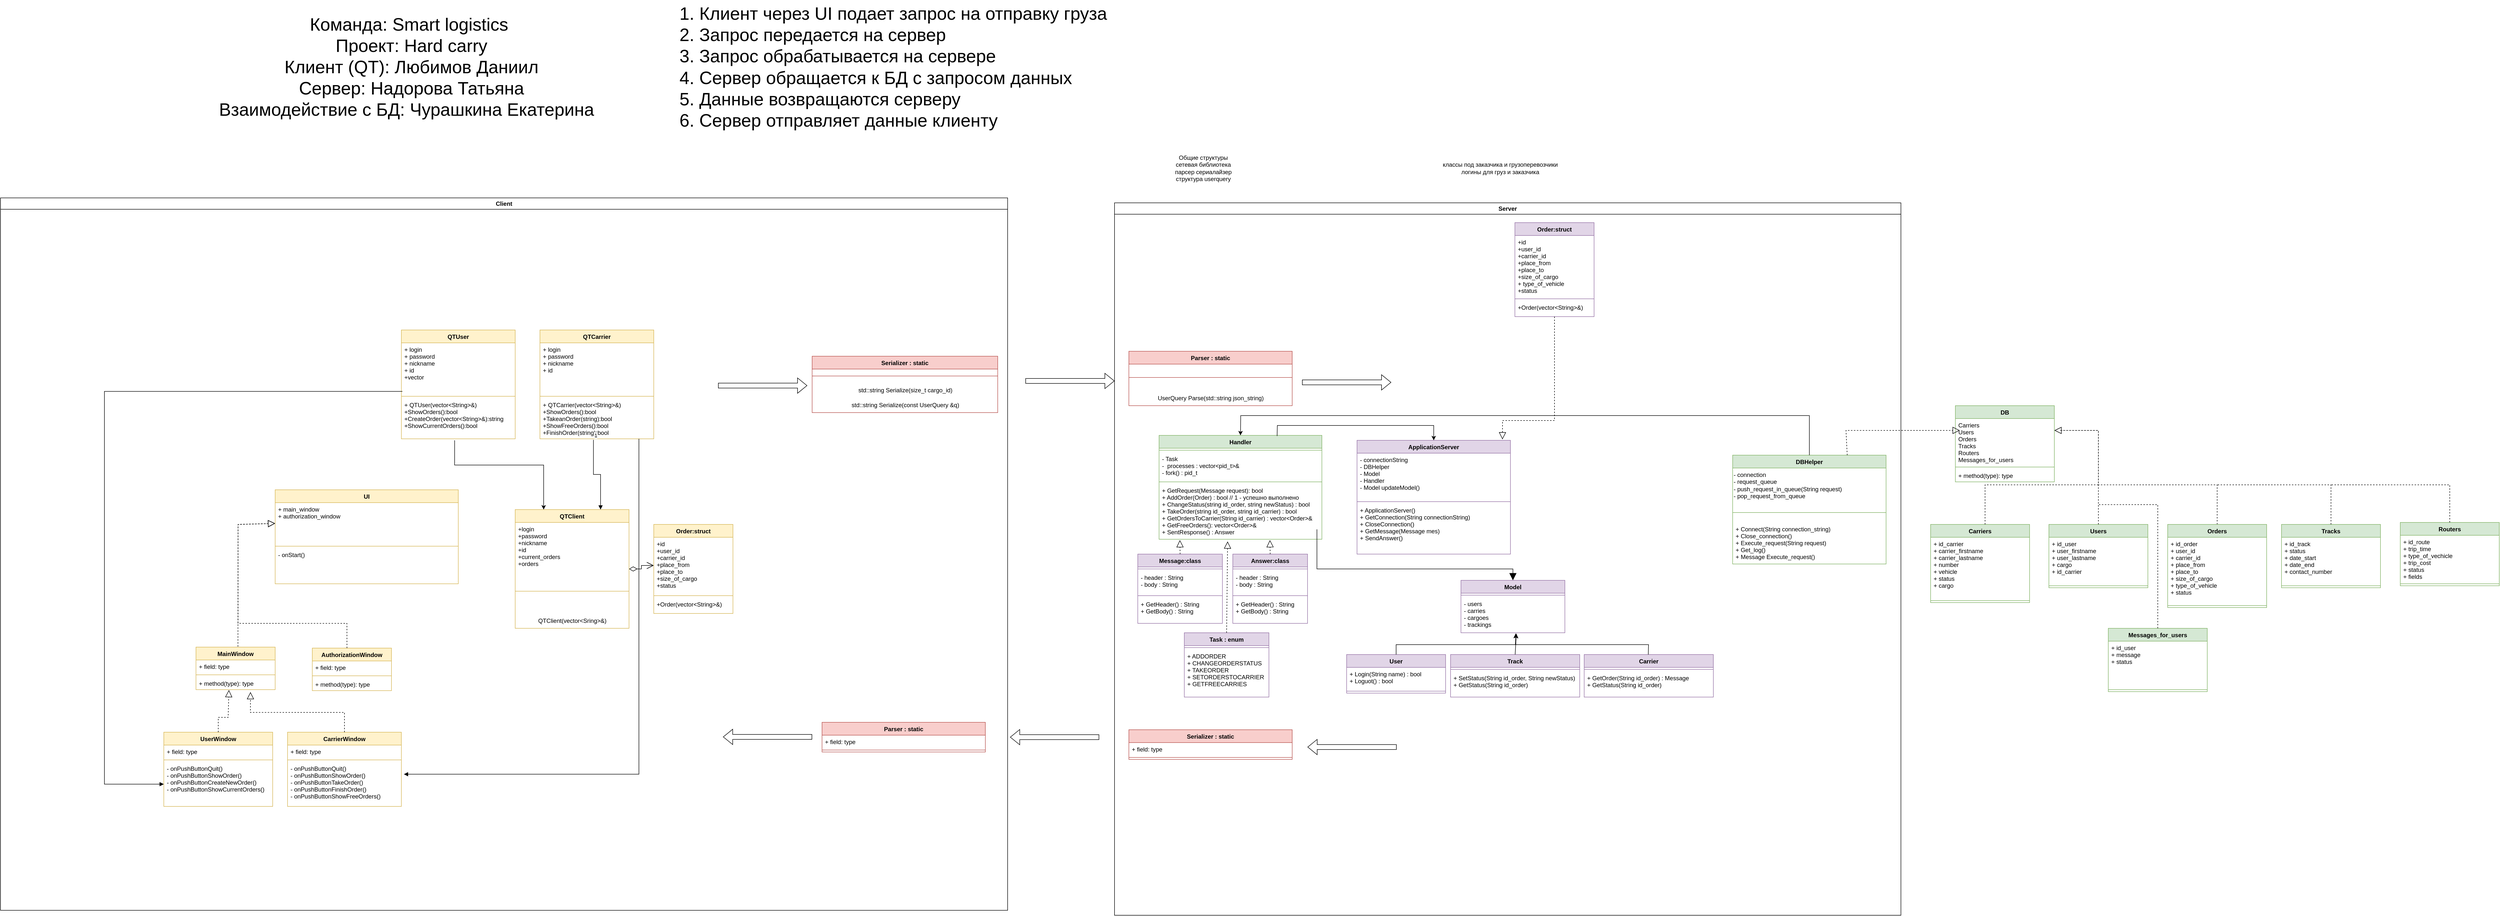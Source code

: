 <mxfile version="20.6.0" type="device"><diagram id="3Em-uCwm1cxGyuUDyQw5" name="Страница 1"><mxGraphModel dx="719" dy="793" grid="1" gridSize="10" guides="1" tooltips="1" connect="1" arrows="1" fold="1" page="1" pageScale="1" pageWidth="4681" pageHeight="3300" math="0" shadow="0"><root><mxCell id="0"/><mxCell id="1" parent="0"/><mxCell id="DDmmLf9TrV-MXdiI_84k-3" value="Client" style="swimlane;whiteSpace=wrap;html=1;" parent="1" vertex="1"><mxGeometry x="90" y="1490" width="2035" height="1440" as="geometry"/></mxCell><mxCell id="DDmmLf9TrV-MXdiI_84k-41" value="Serializer : static" style="swimlane;fontStyle=1;align=center;verticalAlign=top;childLayout=stackLayout;horizontal=1;startSize=26;horizontalStack=0;resizeParent=1;resizeParentMax=0;resizeLast=0;collapsible=1;marginBottom=0;strokeColor=#b85450;fillColor=#f8cecc;" parent="DDmmLf9TrV-MXdiI_84k-3" vertex="1"><mxGeometry x="1640" y="320" width="375" height="114" as="geometry"/></mxCell><mxCell id="DDmmLf9TrV-MXdiI_84k-43" value="" style="line;strokeWidth=1;fillColor=none;align=left;verticalAlign=middle;spacingTop=-1;spacingLeft=3;spacingRight=3;rotatable=0;labelPosition=right;points=[];portConstraint=eastwest;strokeColor=inherit;" parent="DDmmLf9TrV-MXdiI_84k-41" vertex="1"><mxGeometry y="26" width="375" height="28" as="geometry"/></mxCell><mxCell id="B4XzfvshOYBKb18dKEcr-5" value="std::string Serialize(size_t cargo_id)" style="text;html=1;align=center;verticalAlign=middle;resizable=0;points=[];autosize=1;strokeColor=none;fillColor=none;" parent="DDmmLf9TrV-MXdiI_84k-41" vertex="1"><mxGeometry y="54" width="375" height="30" as="geometry"/></mxCell><mxCell id="B4XzfvshOYBKb18dKEcr-2" value="std::string Serialize(const UserQuery &amp;amp;q)" style="text;html=1;align=center;verticalAlign=middle;resizable=0;points=[];autosize=1;strokeColor=none;fillColor=none;" parent="DDmmLf9TrV-MXdiI_84k-41" vertex="1"><mxGeometry y="84" width="375" height="30" as="geometry"/></mxCell><mxCell id="DDmmLf9TrV-MXdiI_84k-45" value="Parser : static" style="swimlane;fontStyle=1;align=center;verticalAlign=top;childLayout=stackLayout;horizontal=1;startSize=26;horizontalStack=0;resizeParent=1;resizeParentMax=0;resizeLast=0;collapsible=1;marginBottom=0;strokeColor=#b85450;fillColor=#f8cecc;" parent="DDmmLf9TrV-MXdiI_84k-3" vertex="1"><mxGeometry x="1660" y="1060" width="330" height="60" as="geometry"/></mxCell><mxCell id="DDmmLf9TrV-MXdiI_84k-46" value="+ field: type" style="text;strokeColor=none;fillColor=none;align=left;verticalAlign=top;spacingLeft=4;spacingRight=4;overflow=hidden;rotatable=0;points=[[0,0.5],[1,0.5]];portConstraint=eastwest;" parent="DDmmLf9TrV-MXdiI_84k-45" vertex="1"><mxGeometry y="26" width="330" height="26" as="geometry"/></mxCell><mxCell id="DDmmLf9TrV-MXdiI_84k-47" value="" style="line;strokeWidth=1;fillColor=none;align=left;verticalAlign=middle;spacingTop=-1;spacingLeft=3;spacingRight=3;rotatable=0;labelPosition=right;points=[];portConstraint=eastwest;strokeColor=inherit;" parent="DDmmLf9TrV-MXdiI_84k-45" vertex="1"><mxGeometry y="52" width="330" height="8" as="geometry"/></mxCell><mxCell id="DDmmLf9TrV-MXdiI_84k-55" value="UI" style="swimlane;fontStyle=1;align=center;verticalAlign=top;childLayout=stackLayout;horizontal=1;startSize=26;horizontalStack=0;resizeParent=1;resizeParentMax=0;resizeLast=0;collapsible=1;marginBottom=0;strokeColor=#d6b656;fillColor=#fff2cc;" parent="DDmmLf9TrV-MXdiI_84k-3" vertex="1"><mxGeometry x="555" y="590" width="370" height="190" as="geometry"/></mxCell><mxCell id="DDmmLf9TrV-MXdiI_84k-56" value="+ main_window&#xA;+ authorization_window" style="text;strokeColor=none;fillColor=none;align=left;verticalAlign=top;spacingLeft=4;spacingRight=4;overflow=hidden;rotatable=0;points=[[0,0.5],[1,0.5]];portConstraint=eastwest;" parent="DDmmLf9TrV-MXdiI_84k-55" vertex="1"><mxGeometry y="26" width="370" height="84" as="geometry"/></mxCell><mxCell id="DDmmLf9TrV-MXdiI_84k-57" value="" style="line;strokeWidth=1;fillColor=none;align=left;verticalAlign=middle;spacingTop=-1;spacingLeft=3;spacingRight=3;rotatable=0;labelPosition=right;points=[];portConstraint=eastwest;strokeColor=inherit;" parent="DDmmLf9TrV-MXdiI_84k-55" vertex="1"><mxGeometry y="110" width="370" height="8" as="geometry"/></mxCell><mxCell id="DDmmLf9TrV-MXdiI_84k-58" value="- onStart()" style="text;strokeColor=none;fillColor=none;align=left;verticalAlign=top;spacingLeft=4;spacingRight=4;overflow=hidden;rotatable=0;points=[[0,0.5],[1,0.5]];portConstraint=eastwest;" parent="DDmmLf9TrV-MXdiI_84k-55" vertex="1"><mxGeometry y="118" width="370" height="72" as="geometry"/></mxCell><mxCell id="DDmmLf9TrV-MXdiI_84k-59" value="MainWindow" style="swimlane;fontStyle=1;align=center;verticalAlign=top;childLayout=stackLayout;horizontal=1;startSize=26;horizontalStack=0;resizeParent=1;resizeParentMax=0;resizeLast=0;collapsible=1;marginBottom=0;strokeColor=#d6b656;fillColor=#fff2cc;" parent="DDmmLf9TrV-MXdiI_84k-3" vertex="1"><mxGeometry x="395" y="908" width="160" height="86" as="geometry"/></mxCell><mxCell id="DDmmLf9TrV-MXdiI_84k-60" value="+ field: type" style="text;strokeColor=none;fillColor=none;align=left;verticalAlign=top;spacingLeft=4;spacingRight=4;overflow=hidden;rotatable=0;points=[[0,0.5],[1,0.5]];portConstraint=eastwest;" parent="DDmmLf9TrV-MXdiI_84k-59" vertex="1"><mxGeometry y="26" width="160" height="26" as="geometry"/></mxCell><mxCell id="DDmmLf9TrV-MXdiI_84k-61" value="" style="line;strokeWidth=1;fillColor=none;align=left;verticalAlign=middle;spacingTop=-1;spacingLeft=3;spacingRight=3;rotatable=0;labelPosition=right;points=[];portConstraint=eastwest;strokeColor=inherit;" parent="DDmmLf9TrV-MXdiI_84k-59" vertex="1"><mxGeometry y="52" width="160" height="8" as="geometry"/></mxCell><mxCell id="DDmmLf9TrV-MXdiI_84k-62" value="+ method(type): type" style="text;strokeColor=none;fillColor=none;align=left;verticalAlign=top;spacingLeft=4;spacingRight=4;overflow=hidden;rotatable=0;points=[[0,0.5],[1,0.5]];portConstraint=eastwest;" parent="DDmmLf9TrV-MXdiI_84k-59" vertex="1"><mxGeometry y="60" width="160" height="26" as="geometry"/></mxCell><mxCell id="DDmmLf9TrV-MXdiI_84k-70" value="AuthorizationWindow" style="swimlane;fontStyle=1;align=center;verticalAlign=top;childLayout=stackLayout;horizontal=1;startSize=26;horizontalStack=0;resizeParent=1;resizeParentMax=0;resizeLast=0;collapsible=1;marginBottom=0;strokeColor=#d6b656;fillColor=#fff2cc;" parent="DDmmLf9TrV-MXdiI_84k-3" vertex="1"><mxGeometry x="630" y="910" width="160" height="86" as="geometry"/></mxCell><mxCell id="DDmmLf9TrV-MXdiI_84k-71" value="+ field: type" style="text;strokeColor=none;fillColor=none;align=left;verticalAlign=top;spacingLeft=4;spacingRight=4;overflow=hidden;rotatable=0;points=[[0,0.5],[1,0.5]];portConstraint=eastwest;" parent="DDmmLf9TrV-MXdiI_84k-70" vertex="1"><mxGeometry y="26" width="160" height="26" as="geometry"/></mxCell><mxCell id="DDmmLf9TrV-MXdiI_84k-72" value="" style="line;strokeWidth=1;fillColor=none;align=left;verticalAlign=middle;spacingTop=-1;spacingLeft=3;spacingRight=3;rotatable=0;labelPosition=right;points=[];portConstraint=eastwest;strokeColor=inherit;" parent="DDmmLf9TrV-MXdiI_84k-70" vertex="1"><mxGeometry y="52" width="160" height="8" as="geometry"/></mxCell><mxCell id="DDmmLf9TrV-MXdiI_84k-73" value="+ method(type): type" style="text;strokeColor=none;fillColor=none;align=left;verticalAlign=top;spacingLeft=4;spacingRight=4;overflow=hidden;rotatable=0;points=[[0,0.5],[1,0.5]];portConstraint=eastwest;" parent="DDmmLf9TrV-MXdiI_84k-70" vertex="1"><mxGeometry y="60" width="160" height="26" as="geometry"/></mxCell><mxCell id="DDmmLf9TrV-MXdiI_84k-75" value="" style="shape=flexArrow;endArrow=classic;html=1;rounded=0;" parent="DDmmLf9TrV-MXdiI_84k-3" edge="1"><mxGeometry width="50" height="50" relative="1" as="geometry"><mxPoint x="1450" y="379.41" as="sourcePoint"/><mxPoint x="1630" y="379.41" as="targetPoint"/></mxGeometry></mxCell><mxCell id="DDmmLf9TrV-MXdiI_84k-77" value="" style="shape=flexArrow;endArrow=classic;html=1;rounded=0;" parent="DDmmLf9TrV-MXdiI_84k-3" edge="1"><mxGeometry width="50" height="50" relative="1" as="geometry"><mxPoint x="1640" y="1089.47" as="sourcePoint"/><mxPoint x="1460.0" y="1089.47" as="targetPoint"/></mxGeometry></mxCell><mxCell id="DDmmLf9TrV-MXdiI_84k-124" value="" style="endArrow=block;dashed=1;endFill=0;endSize=12;html=1;rounded=0;fontSize=37;exitX=0.53;exitY=-0.011;exitDx=0;exitDy=0;entryX=0;entryY=0.5;entryDx=0;entryDy=0;exitPerimeter=0;" parent="DDmmLf9TrV-MXdiI_84k-3" source="DDmmLf9TrV-MXdiI_84k-59" target="DDmmLf9TrV-MXdiI_84k-56" edge="1"><mxGeometry width="160" relative="1" as="geometry"><mxPoint x="450" y="850" as="sourcePoint"/><mxPoint x="610" y="850" as="targetPoint"/><Array as="points"><mxPoint x="480" y="660"/></Array></mxGeometry></mxCell><mxCell id="DDmmLf9TrV-MXdiI_84k-125" value="" style="endArrow=block;dashed=1;endFill=0;endSize=12;html=1;rounded=0;fontSize=37;exitX=0.438;exitY=0;exitDx=0;exitDy=0;entryX=0;entryY=0.5;entryDx=0;entryDy=0;exitPerimeter=0;" parent="DDmmLf9TrV-MXdiI_84k-3" source="DDmmLf9TrV-MXdiI_84k-70" target="DDmmLf9TrV-MXdiI_84k-56" edge="1"><mxGeometry width="160" relative="1" as="geometry"><mxPoint x="690" y="890" as="sourcePoint"/><mxPoint x="550" y="640" as="targetPoint"/><Array as="points"><mxPoint x="700" y="860"/><mxPoint x="480" y="860"/><mxPoint x="480" y="660"/></Array></mxGeometry></mxCell><mxCell id="Ba4Oi_k4B0D8KIoH9NML-5" value="Order:struct" style="swimlane;fontStyle=1;align=center;verticalAlign=top;childLayout=stackLayout;horizontal=1;startSize=26;horizontalStack=0;resizeParent=1;resizeParentMax=0;resizeLast=0;collapsible=1;marginBottom=0;fillColor=#fff2cc;strokeColor=#d6b656;" parent="DDmmLf9TrV-MXdiI_84k-3" vertex="1"><mxGeometry x="1320" y="660" width="160" height="180" as="geometry"/></mxCell><mxCell id="Ba4Oi_k4B0D8KIoH9NML-6" value="+id&#xA;+user_id&#xA;+carrier_id&#xA;+place_from&#xA;+place_to&#xA;+size_of_cargo&#xA;+status" style="text;strokeColor=none;fillColor=none;align=left;verticalAlign=top;spacingLeft=4;spacingRight=4;overflow=hidden;rotatable=0;points=[[0,0.5],[1,0.5]];portConstraint=eastwest;" parent="Ba4Oi_k4B0D8KIoH9NML-5" vertex="1"><mxGeometry y="26" width="160" height="114" as="geometry"/></mxCell><mxCell id="Ba4Oi_k4B0D8KIoH9NML-7" value="" style="line;strokeWidth=1;fillColor=none;align=left;verticalAlign=middle;spacingTop=-1;spacingLeft=3;spacingRight=3;rotatable=0;labelPosition=right;points=[];portConstraint=eastwest;strokeColor=inherit;" parent="Ba4Oi_k4B0D8KIoH9NML-5" vertex="1"><mxGeometry y="140" width="160" height="8" as="geometry"/></mxCell><mxCell id="Ba4Oi_k4B0D8KIoH9NML-8" value="+Order(vector&lt;String&gt;&amp;)" style="text;strokeColor=none;fillColor=none;align=left;verticalAlign=top;spacingLeft=4;spacingRight=4;overflow=hidden;rotatable=0;points=[[0,0.5],[1,0.5]];portConstraint=eastwest;" parent="Ba4Oi_k4B0D8KIoH9NML-5" vertex="1"><mxGeometry y="148" width="160" height="32" as="geometry"/></mxCell><mxCell id="Ba4Oi_k4B0D8KIoH9NML-39" value="QTUser" style="swimlane;fontStyle=1;align=center;verticalAlign=top;childLayout=stackLayout;horizontal=1;startSize=26;horizontalStack=0;resizeParent=1;resizeParentMax=0;resizeLast=0;collapsible=1;marginBottom=0;fillColor=#fff2cc;strokeColor=#d6b656;" parent="DDmmLf9TrV-MXdiI_84k-3" vertex="1"><mxGeometry x="810" y="267" width="230" height="220" as="geometry"/></mxCell><mxCell id="Ba4Oi_k4B0D8KIoH9NML-40" value="+ login&#xA;+ password&#xA;+ nickname&#xA;+ id&#xA;+vector" style="text;strokeColor=none;fillColor=none;align=left;verticalAlign=top;spacingLeft=4;spacingRight=4;overflow=hidden;rotatable=0;points=[[0,0.5],[1,0.5]];portConstraint=eastwest;" parent="Ba4Oi_k4B0D8KIoH9NML-39" vertex="1"><mxGeometry y="26" width="230" height="104" as="geometry"/></mxCell><mxCell id="Ba4Oi_k4B0D8KIoH9NML-41" value="" style="line;strokeWidth=1;fillColor=none;align=left;verticalAlign=middle;spacingTop=-1;spacingLeft=3;spacingRight=3;rotatable=0;labelPosition=right;points=[];portConstraint=eastwest;strokeColor=inherit;" parent="Ba4Oi_k4B0D8KIoH9NML-39" vertex="1"><mxGeometry y="130" width="230" height="8" as="geometry"/></mxCell><mxCell id="Ba4Oi_k4B0D8KIoH9NML-42" value="+ QTUser(vector&lt;String&gt;&amp;)&#xA;+ShowOrders():bool&#xA;+CreateOrder(vector&lt;String&gt;&amp;):string&#xA;+ShowCurrentOrders():bool" style="text;strokeColor=none;fillColor=none;align=left;verticalAlign=top;spacingLeft=4;spacingRight=4;overflow=hidden;rotatable=0;points=[[0,0.5],[1,0.5]];portConstraint=eastwest;" parent="Ba4Oi_k4B0D8KIoH9NML-39" vertex="1"><mxGeometry y="138" width="230" height="82" as="geometry"/></mxCell><mxCell id="Ba4Oi_k4B0D8KIoH9NML-43" value="QTCarrier" style="swimlane;fontStyle=1;align=center;verticalAlign=top;childLayout=stackLayout;horizontal=1;startSize=26;horizontalStack=0;resizeParent=1;resizeParentMax=0;resizeLast=0;collapsible=1;marginBottom=0;fillColor=#fff2cc;strokeColor=#d6b656;" parent="DDmmLf9TrV-MXdiI_84k-3" vertex="1"><mxGeometry x="1090" y="267" width="230" height="220" as="geometry"/></mxCell><mxCell id="Ba4Oi_k4B0D8KIoH9NML-44" value="+ login&#xA;+ password&#xA;+ nickname&#xA;+ id" style="text;strokeColor=none;fillColor=none;align=left;verticalAlign=top;spacingLeft=4;spacingRight=4;overflow=hidden;rotatable=0;points=[[0,0.5],[1,0.5]];portConstraint=eastwest;" parent="Ba4Oi_k4B0D8KIoH9NML-43" vertex="1"><mxGeometry y="26" width="230" height="104" as="geometry"/></mxCell><mxCell id="Ba4Oi_k4B0D8KIoH9NML-45" value="" style="line;strokeWidth=1;fillColor=none;align=left;verticalAlign=middle;spacingTop=-1;spacingLeft=3;spacingRight=3;rotatable=0;labelPosition=right;points=[];portConstraint=eastwest;strokeColor=inherit;" parent="Ba4Oi_k4B0D8KIoH9NML-43" vertex="1"><mxGeometry y="130" width="230" height="8" as="geometry"/></mxCell><mxCell id="Ba4Oi_k4B0D8KIoH9NML-46" value="+ QTCarrier(vector&lt;String&gt;&amp;)&#xA;+ShowOrders():bool&#xA;+TakeanOrder(string):bool&#xA;+ShowFreeOrders():bool&#xA;+FinishOrder(string):bool" style="text;strokeColor=none;fillColor=none;align=left;verticalAlign=top;spacingLeft=4;spacingRight=4;overflow=hidden;rotatable=0;points=[[0,0.5],[1,0.5]];portConstraint=eastwest;" parent="Ba4Oi_k4B0D8KIoH9NML-43" vertex="1"><mxGeometry y="138" width="230" height="82" as="geometry"/></mxCell><mxCell id="DDmmLf9TrV-MXdiI_84k-66" value="UserWindow" style="swimlane;fontStyle=1;align=center;verticalAlign=top;childLayout=stackLayout;horizontal=1;startSize=26;horizontalStack=0;resizeParent=1;resizeParentMax=0;resizeLast=0;collapsible=1;marginBottom=0;strokeColor=#d6b656;fillColor=#fff2cc;" parent="DDmmLf9TrV-MXdiI_84k-3" vertex="1"><mxGeometry x="330" y="1080" width="220" height="150" as="geometry"/></mxCell><mxCell id="DDmmLf9TrV-MXdiI_84k-67" value="+ field: type" style="text;strokeColor=none;fillColor=none;align=left;verticalAlign=top;spacingLeft=4;spacingRight=4;overflow=hidden;rotatable=0;points=[[0,0.5],[1,0.5]];portConstraint=eastwest;" parent="DDmmLf9TrV-MXdiI_84k-66" vertex="1"><mxGeometry y="26" width="220" height="26" as="geometry"/></mxCell><mxCell id="DDmmLf9TrV-MXdiI_84k-68" value="" style="line;strokeWidth=1;fillColor=none;align=left;verticalAlign=middle;spacingTop=-1;spacingLeft=3;spacingRight=3;rotatable=0;labelPosition=right;points=[];portConstraint=eastwest;strokeColor=inherit;" parent="DDmmLf9TrV-MXdiI_84k-66" vertex="1"><mxGeometry y="52" width="220" height="8" as="geometry"/></mxCell><mxCell id="DDmmLf9TrV-MXdiI_84k-69" value="- onPushButtonQuit()&#xA;- onPushButtonShowOrder()&#xA;- onPushButtonCreateNewOrder()&#xA;- onPushButtonShowCurrentOrders()" style="text;strokeColor=none;fillColor=none;align=left;verticalAlign=top;spacingLeft=4;spacingRight=4;overflow=hidden;rotatable=0;points=[[0,0.5],[1,0.5]];portConstraint=eastwest;" parent="DDmmLf9TrV-MXdiI_84k-66" vertex="1"><mxGeometry y="60" width="220" height="90" as="geometry"/></mxCell><mxCell id="Ba4Oi_k4B0D8KIoH9NML-48" value="CarrierWindow" style="swimlane;fontStyle=1;align=center;verticalAlign=top;childLayout=stackLayout;horizontal=1;startSize=26;horizontalStack=0;resizeParent=1;resizeParentMax=0;resizeLast=0;collapsible=1;marginBottom=0;strokeColor=#d6b656;fillColor=#fff2cc;" parent="DDmmLf9TrV-MXdiI_84k-3" vertex="1"><mxGeometry x="580" y="1080" width="230" height="150" as="geometry"/></mxCell><mxCell id="Ba4Oi_k4B0D8KIoH9NML-49" value="+ field: type" style="text;strokeColor=none;fillColor=none;align=left;verticalAlign=top;spacingLeft=4;spacingRight=4;overflow=hidden;rotatable=0;points=[[0,0.5],[1,0.5]];portConstraint=eastwest;" parent="Ba4Oi_k4B0D8KIoH9NML-48" vertex="1"><mxGeometry y="26" width="230" height="26" as="geometry"/></mxCell><mxCell id="Ba4Oi_k4B0D8KIoH9NML-50" value="" style="line;strokeWidth=1;fillColor=none;align=left;verticalAlign=middle;spacingTop=-1;spacingLeft=3;spacingRight=3;rotatable=0;labelPosition=right;points=[];portConstraint=eastwest;strokeColor=inherit;" parent="Ba4Oi_k4B0D8KIoH9NML-48" vertex="1"><mxGeometry y="52" width="230" height="8" as="geometry"/></mxCell><mxCell id="Ba4Oi_k4B0D8KIoH9NML-51" value="- onPushButtonQuit()&#xA;- onPushButtonShowOrder()&#xA;- onPushButtonTakeOrder()&#xA;- onPushButtonFinishOrder()&#xA;- onPushButtonShowFreeOrders()" style="text;strokeColor=none;fillColor=none;align=left;verticalAlign=top;spacingLeft=4;spacingRight=4;overflow=hidden;rotatable=0;points=[[0,0.5],[1,0.5]];portConstraint=eastwest;" parent="Ba4Oi_k4B0D8KIoH9NML-48" vertex="1"><mxGeometry y="60" width="230" height="90" as="geometry"/></mxCell><mxCell id="Ba4Oi_k4B0D8KIoH9NML-1" value="QTClient" style="swimlane;fontStyle=1;align=center;verticalAlign=top;childLayout=stackLayout;horizontal=1;startSize=26;horizontalStack=0;resizeParent=1;resizeParentMax=0;resizeLast=0;collapsible=1;marginBottom=0;fillColor=#fff2cc;strokeColor=#d6b656;" parent="DDmmLf9TrV-MXdiI_84k-3" vertex="1"><mxGeometry x="1040" y="630" width="230" height="240" as="geometry"/></mxCell><mxCell id="Ba4Oi_k4B0D8KIoH9NML-2" value="+login&#xA;+password&#xA;+nickname&#xA;+id&#xA;+current_orders&#xA;+orders" style="text;strokeColor=none;fillColor=none;align=left;verticalAlign=top;spacingLeft=4;spacingRight=4;overflow=hidden;rotatable=0;points=[[0,0.5],[1,0.5]];portConstraint=eastwest;" parent="Ba4Oi_k4B0D8KIoH9NML-1" vertex="1"><mxGeometry y="26" width="230" height="94" as="geometry"/></mxCell><mxCell id="Ba4Oi_k4B0D8KIoH9NML-3" value="" style="line;strokeWidth=1;fillColor=none;align=left;verticalAlign=middle;spacingTop=-1;spacingLeft=3;spacingRight=3;rotatable=0;labelPosition=right;points=[];portConstraint=eastwest;strokeColor=inherit;" parent="Ba4Oi_k4B0D8KIoH9NML-1" vertex="1"><mxGeometry y="120" width="230" height="90" as="geometry"/></mxCell><mxCell id="Ba4Oi_k4B0D8KIoH9NML-10" value="QTClient(vector&amp;lt;Sring&amp;gt;&amp;amp;)" style="text;html=1;align=center;verticalAlign=middle;resizable=0;points=[];autosize=1;strokeColor=none;fillColor=none;" parent="Ba4Oi_k4B0D8KIoH9NML-1" vertex="1"><mxGeometry y="210" width="230" height="30" as="geometry"/></mxCell><mxCell id="Ba4Oi_k4B0D8KIoH9NML-53" value="" style="endArrow=block;dashed=1;endFill=0;endSize=12;html=1;rounded=0;exitX=0.5;exitY=0;exitDx=0;exitDy=0;entryX=0.688;entryY=1.183;entryDx=0;entryDy=0;entryPerimeter=0;" parent="DDmmLf9TrV-MXdiI_84k-3" source="Ba4Oi_k4B0D8KIoH9NML-48" target="DDmmLf9TrV-MXdiI_84k-62" edge="1"><mxGeometry width="160" relative="1" as="geometry"><mxPoint x="790" y="940" as="sourcePoint"/><mxPoint x="440" y="1040" as="targetPoint"/><Array as="points"><mxPoint x="695" y="1040"/><mxPoint x="505" y="1040"/></Array></mxGeometry></mxCell><mxCell id="Ba4Oi_k4B0D8KIoH9NML-58" style="edgeStyle=orthogonalEdgeStyle;rounded=0;orthogonalLoop=1;jettySize=auto;html=1;entryX=0.25;entryY=0;entryDx=0;entryDy=0;exitX=0.468;exitY=1.036;exitDx=0;exitDy=0;exitPerimeter=0;" parent="DDmmLf9TrV-MXdiI_84k-3" source="Ba4Oi_k4B0D8KIoH9NML-42" target="Ba4Oi_k4B0D8KIoH9NML-1" edge="1"><mxGeometry relative="1" as="geometry"><Array as="points"><mxPoint x="918" y="540"/><mxPoint x="1098" y="540"/></Array></mxGeometry></mxCell><mxCell id="Ba4Oi_k4B0D8KIoH9NML-56" value="" style="endArrow=block;endFill=1;html=1;edgeStyle=orthogonalEdgeStyle;align=left;verticalAlign=top;rounded=0;exitX=0.47;exitY=1.024;exitDx=0;exitDy=0;exitPerimeter=0;entryX=0.75;entryY=0;entryDx=0;entryDy=0;" parent="DDmmLf9TrV-MXdiI_84k-3" source="Ba4Oi_k4B0D8KIoH9NML-46" target="Ba4Oi_k4B0D8KIoH9NML-1" edge="1"><mxGeometry x="-1" relative="1" as="geometry"><mxPoint x="1210" y="550" as="sourcePoint"/><mxPoint x="1370" y="550" as="targetPoint"/><Array as="points"><mxPoint x="1198" y="559"/><mxPoint x="1212" y="559"/></Array></mxGeometry></mxCell><mxCell id="Ba4Oi_k4B0D8KIoH9NML-57" value="1" style="edgeLabel;resizable=0;html=1;align=left;verticalAlign=bottom;" parent="Ba4Oi_k4B0D8KIoH9NML-56" connectable="0" vertex="1"><mxGeometry x="-1" relative="1" as="geometry"/></mxCell><mxCell id="Ba4Oi_k4B0D8KIoH9NML-59" value="" style="endArrow=open;html=1;endSize=12;startArrow=diamondThin;startSize=14;startFill=0;edgeStyle=orthogonalEdgeStyle;align=left;verticalAlign=bottom;rounded=0;exitX=1;exitY=0.5;exitDx=0;exitDy=0;entryX=0;entryY=0.5;entryDx=0;entryDy=0;" parent="DDmmLf9TrV-MXdiI_84k-3" source="Ba4Oi_k4B0D8KIoH9NML-1" target="Ba4Oi_k4B0D8KIoH9NML-6" edge="1"><mxGeometry x="-1" y="3" relative="1" as="geometry"><mxPoint x="870" y="870" as="sourcePoint"/><mxPoint x="1030" y="870" as="targetPoint"/></mxGeometry></mxCell><mxCell id="Ba4Oi_k4B0D8KIoH9NML-52" value="" style="endArrow=block;dashed=1;endFill=0;endSize=12;html=1;rounded=0;exitX=0.5;exitY=0;exitDx=0;exitDy=0;entryX=0.416;entryY=1.028;entryDx=0;entryDy=0;entryPerimeter=0;" parent="DDmmLf9TrV-MXdiI_84k-3" source="DDmmLf9TrV-MXdiI_84k-66" target="DDmmLf9TrV-MXdiI_84k-62" edge="1"><mxGeometry width="160" relative="1" as="geometry"><mxPoint x="780" y="1010" as="sourcePoint"/><mxPoint x="430" y="1070" as="targetPoint"/><Array as="points"><mxPoint x="440" y="1050"/><mxPoint x="460" y="1050"/></Array></mxGeometry></mxCell><mxCell id="Ba4Oi_k4B0D8KIoH9NML-64" value="" style="endArrow=block;endFill=1;html=1;edgeStyle=orthogonalEdgeStyle;align=left;verticalAlign=top;rounded=0;exitX=0.009;exitY=0.943;exitDx=0;exitDy=0;exitPerimeter=0;entryX=0;entryY=0.5;entryDx=0;entryDy=0;" parent="DDmmLf9TrV-MXdiI_84k-3" source="Ba4Oi_k4B0D8KIoH9NML-40" target="DDmmLf9TrV-MXdiI_84k-69" edge="1"><mxGeometry x="-1" relative="1" as="geometry"><mxPoint x="800" y="780" as="sourcePoint"/><mxPoint x="960" y="780" as="targetPoint"/><Array as="points"><mxPoint x="210" y="391"/><mxPoint x="210" y="1185"/></Array></mxGeometry></mxCell><mxCell id="Ba4Oi_k4B0D8KIoH9NML-68" value="" style="endArrow=block;endFill=1;html=1;edgeStyle=orthogonalEdgeStyle;align=left;verticalAlign=top;rounded=0;entryX=1.022;entryY=0.277;entryDx=0;entryDy=0;entryPerimeter=0;" parent="DDmmLf9TrV-MXdiI_84k-3" source="Ba4Oi_k4B0D8KIoH9NML-46" target="Ba4Oi_k4B0D8KIoH9NML-51" edge="1"><mxGeometry x="-1" relative="1" as="geometry"><mxPoint x="800" y="780" as="sourcePoint"/><mxPoint x="960" y="780" as="targetPoint"/><Array as="points"><mxPoint x="1290" y="1165"/></Array></mxGeometry></mxCell><mxCell id="DDmmLf9TrV-MXdiI_84k-4" value="Server" style="swimlane;whiteSpace=wrap;html=1;" parent="1" vertex="1"><mxGeometry x="2341" y="1500" width="1589" height="1440" as="geometry"/></mxCell><mxCell id="DDmmLf9TrV-MXdiI_84k-33" value="DBHelper" style="swimlane;fontStyle=1;align=center;verticalAlign=top;childLayout=stackLayout;horizontal=1;startSize=26;horizontalStack=0;resizeParent=1;resizeParentMax=0;resizeLast=0;collapsible=1;marginBottom=0;strokeColor=#82b366;fillColor=#d5e8d4;" parent="DDmmLf9TrV-MXdiI_84k-4" vertex="1"><mxGeometry x="1249" y="510" width="310" height="220" as="geometry"/></mxCell><mxCell id="PFF7TWSAXomkvGhouB5G-1" value="&lt;div align=&quot;left&quot;&gt;- connection&lt;/div&gt;&lt;div align=&quot;left&quot;&gt;- request_queue&lt;br&gt;- push_request_in_queue(String request)&lt;br&gt;- pop_request_from_queue&lt;br&gt;&lt;/div&gt;" style="text;html=1;align=left;verticalAlign=middle;resizable=0;points=[];autosize=1;strokeColor=none;fillColor=none;" parent="DDmmLf9TrV-MXdiI_84k-33" vertex="1"><mxGeometry y="26" width="310" height="70" as="geometry"/></mxCell><mxCell id="DDmmLf9TrV-MXdiI_84k-35" value="" style="line;strokeWidth=1;fillColor=none;align=left;verticalAlign=middle;spacingTop=-1;spacingLeft=3;spacingRight=3;rotatable=0;labelPosition=right;points=[];portConstraint=eastwest;strokeColor=inherit;" parent="DDmmLf9TrV-MXdiI_84k-33" vertex="1"><mxGeometry y="96" width="310" height="40" as="geometry"/></mxCell><mxCell id="DDmmLf9TrV-MXdiI_84k-34" value="+ Connect(String connection_string)&#xA;+ Close_connection()&#xA;+ Execute_request(String request)&#xA;+ Get_log()&#xA;+ Message Execute_request()&#xA;&#xA;" style="text;strokeColor=none;fillColor=none;align=left;verticalAlign=top;spacingLeft=4;spacingRight=4;overflow=hidden;rotatable=0;points=[[0,0.5],[1,0.5]];portConstraint=eastwest;" parent="DDmmLf9TrV-MXdiI_84k-33" vertex="1"><mxGeometry y="136" width="310" height="84" as="geometry"/></mxCell><mxCell id="DDmmLf9TrV-MXdiI_84k-48" value="Parser : static" style="swimlane;fontStyle=1;align=center;verticalAlign=top;childLayout=stackLayout;horizontal=1;startSize=26;horizontalStack=0;resizeParent=1;resizeParentMax=0;resizeLast=0;collapsible=1;marginBottom=0;strokeColor=#b85450;fillColor=#f8cecc;" parent="DDmmLf9TrV-MXdiI_84k-4" vertex="1"><mxGeometry x="29" y="300" width="330" height="110" as="geometry"/></mxCell><mxCell id="DDmmLf9TrV-MXdiI_84k-50" value="" style="line;strokeWidth=1;fillColor=none;align=left;verticalAlign=middle;spacingTop=-1;spacingLeft=3;spacingRight=3;rotatable=0;labelPosition=right;points=[];portConstraint=eastwest;strokeColor=inherit;" parent="DDmmLf9TrV-MXdiI_84k-48" vertex="1"><mxGeometry y="26" width="330" height="54" as="geometry"/></mxCell><mxCell id="B4XzfvshOYBKb18dKEcr-4" value="UserQuery Parse(std::string json_string)" style="text;html=1;align=center;verticalAlign=middle;resizable=0;points=[];autosize=1;strokeColor=none;fillColor=none;" parent="DDmmLf9TrV-MXdiI_84k-48" vertex="1"><mxGeometry y="80" width="330" height="30" as="geometry"/></mxCell><mxCell id="DDmmLf9TrV-MXdiI_84k-51" value="Serializer : static" style="swimlane;fontStyle=1;align=center;verticalAlign=top;childLayout=stackLayout;horizontal=1;startSize=26;horizontalStack=0;resizeParent=1;resizeParentMax=0;resizeLast=0;collapsible=1;marginBottom=0;strokeColor=#b85450;fillColor=#f8cecc;" parent="DDmmLf9TrV-MXdiI_84k-4" vertex="1"><mxGeometry x="29" y="1065" width="330" height="60" as="geometry"/></mxCell><mxCell id="DDmmLf9TrV-MXdiI_84k-52" value="+ field: type" style="text;strokeColor=none;fillColor=none;align=left;verticalAlign=top;spacingLeft=4;spacingRight=4;overflow=hidden;rotatable=0;points=[[0,0.5],[1,0.5]];portConstraint=eastwest;" parent="DDmmLf9TrV-MXdiI_84k-51" vertex="1"><mxGeometry y="26" width="330" height="26" as="geometry"/></mxCell><mxCell id="DDmmLf9TrV-MXdiI_84k-53" value="" style="line;strokeWidth=1;fillColor=none;align=left;verticalAlign=middle;spacingTop=-1;spacingLeft=3;spacingRight=3;rotatable=0;labelPosition=right;points=[];portConstraint=eastwest;strokeColor=inherit;" parent="DDmmLf9TrV-MXdiI_84k-51" vertex="1"><mxGeometry y="52" width="330" height="8" as="geometry"/></mxCell><mxCell id="DDmmLf9TrV-MXdiI_84k-74" value="" style="shape=flexArrow;endArrow=classic;html=1;rounded=0;" parent="DDmmLf9TrV-MXdiI_84k-4" edge="1"><mxGeometry width="50" height="50" relative="1" as="geometry"><mxPoint x="379" y="362.89" as="sourcePoint"/><mxPoint x="559" y="362.89" as="targetPoint"/></mxGeometry></mxCell><mxCell id="DDmmLf9TrV-MXdiI_84k-76" value="" style="shape=flexArrow;endArrow=classic;html=1;rounded=0;" parent="DDmmLf9TrV-MXdiI_84k-4" edge="1"><mxGeometry width="50" height="50" relative="1" as="geometry"><mxPoint x="570" y="1100.0" as="sourcePoint"/><mxPoint x="390.0" y="1100.0" as="targetPoint"/></mxGeometry></mxCell><mxCell id="DDmmLf9TrV-MXdiI_84k-87" value="DB" style="swimlane;fontStyle=1;align=center;verticalAlign=top;childLayout=stackLayout;horizontal=1;startSize=26;horizontalStack=0;resizeParent=1;resizeParentMax=0;resizeLast=0;collapsible=1;marginBottom=0;strokeColor=#82b366;fillColor=#d5e8d4;" parent="DDmmLf9TrV-MXdiI_84k-4" vertex="1"><mxGeometry x="1699" y="410" width="200" height="154" as="geometry"/></mxCell><mxCell id="DDmmLf9TrV-MXdiI_84k-88" value="Carriers&#xA;Users&#xA;Orders&#xA;Tracks&#xA;Routers&#xA;Messages_for_users" style="text;strokeColor=none;fillColor=none;align=left;verticalAlign=top;spacingLeft=4;spacingRight=4;overflow=hidden;rotatable=0;points=[[0,0.5],[1,0.5]];portConstraint=eastwest;" parent="DDmmLf9TrV-MXdiI_84k-87" vertex="1"><mxGeometry y="26" width="200" height="94" as="geometry"/></mxCell><mxCell id="DDmmLf9TrV-MXdiI_84k-89" value="" style="line;strokeWidth=1;fillColor=none;align=left;verticalAlign=middle;spacingTop=-1;spacingLeft=3;spacingRight=3;rotatable=0;labelPosition=right;points=[];portConstraint=eastwest;strokeColor=inherit;" parent="DDmmLf9TrV-MXdiI_84k-87" vertex="1"><mxGeometry y="120" width="200" height="8" as="geometry"/></mxCell><mxCell id="DDmmLf9TrV-MXdiI_84k-90" value="+ method(type): type" style="text;strokeColor=none;fillColor=none;align=left;verticalAlign=top;spacingLeft=4;spacingRight=4;overflow=hidden;rotatable=0;points=[[0,0.5],[1,0.5]];portConstraint=eastwest;" parent="DDmmLf9TrV-MXdiI_84k-87" vertex="1"><mxGeometry y="128" width="200" height="26" as="geometry"/></mxCell><mxCell id="DDmmLf9TrV-MXdiI_84k-95" value="Carriers" style="swimlane;fontStyle=1;align=center;verticalAlign=top;childLayout=stackLayout;horizontal=1;startSize=26;horizontalStack=0;resizeParent=1;resizeParentMax=0;resizeLast=0;collapsible=1;marginBottom=0;strokeColor=#82b366;fillColor=#d5e8d4;" parent="DDmmLf9TrV-MXdiI_84k-4" vertex="1"><mxGeometry x="1649" y="650" width="200" height="158" as="geometry"/></mxCell><mxCell id="DDmmLf9TrV-MXdiI_84k-96" value="+ id_carrier&#xA;+ carrier_firstname&#xA;+ carrier_lastname&#xA;+ number&#xA;+ vehicle&#xA;+ status&#xA;+ cargo&#xA;&#xA;&#xA;" style="text;strokeColor=none;fillColor=none;align=left;verticalAlign=top;spacingLeft=4;spacingRight=4;overflow=hidden;rotatable=0;points=[[0,0.5],[1,0.5]];portConstraint=eastwest;" parent="DDmmLf9TrV-MXdiI_84k-95" vertex="1"><mxGeometry y="26" width="200" height="124" as="geometry"/></mxCell><mxCell id="DDmmLf9TrV-MXdiI_84k-97" value="" style="line;strokeWidth=1;fillColor=none;align=left;verticalAlign=middle;spacingTop=-1;spacingLeft=3;spacingRight=3;rotatable=0;labelPosition=right;points=[];portConstraint=eastwest;strokeColor=inherit;" parent="DDmmLf9TrV-MXdiI_84k-95" vertex="1"><mxGeometry y="150" width="200" height="8" as="geometry"/></mxCell><mxCell id="DDmmLf9TrV-MXdiI_84k-101" value="" style="endArrow=block;dashed=1;endFill=0;endSize=12;html=1;rounded=0;fontSize=37;exitX=0.75;exitY=0;exitDx=0;exitDy=0;entryX=0.05;entryY=0.255;entryDx=0;entryDy=0;entryPerimeter=0;" parent="DDmmLf9TrV-MXdiI_84k-4" edge="1"><mxGeometry width="160" relative="1" as="geometry"><mxPoint x="1480.5" y="510" as="sourcePoint"/><mxPoint x="1708" y="459.97" as="targetPoint"/><Array as="points"><mxPoint x="1478" y="460"/></Array></mxGeometry></mxCell><mxCell id="DDmmLf9TrV-MXdiI_84k-104" value="" style="endArrow=block;dashed=1;endFill=0;endSize=12;html=1;rounded=0;fontSize=37;exitX=0.55;exitY=0;exitDx=0;exitDy=0;exitPerimeter=0;" parent="DDmmLf9TrV-MXdiI_84k-4" source="DDmmLf9TrV-MXdiI_84k-95" edge="1"><mxGeometry width="160" relative="1" as="geometry"><mxPoint x="1759" y="610" as="sourcePoint"/><mxPoint x="1899" y="460" as="targetPoint"/><Array as="points"><mxPoint x="1759" y="570"/><mxPoint x="1988" y="570"/><mxPoint x="1988" y="460"/></Array></mxGeometry></mxCell><mxCell id="OGpsQRfTftBKRI31ei8I-1" value="User" style="swimlane;fontStyle=1;align=center;verticalAlign=top;childLayout=stackLayout;horizontal=1;startSize=26;horizontalStack=0;resizeParent=1;resizeParentMax=0;resizeLast=0;collapsible=1;marginBottom=0;strokeColor=#9673a6;fillColor=#e1d5e7;" parent="DDmmLf9TrV-MXdiI_84k-4" vertex="1"><mxGeometry x="469" y="913" width="200" height="78" as="geometry"/></mxCell><mxCell id="OGpsQRfTftBKRI31ei8I-2" value="+ Login(String name) : bool&#xA;+ Loguot() : bool" style="text;strokeColor=none;fillColor=none;align=left;verticalAlign=top;spacingLeft=4;spacingRight=4;overflow=hidden;rotatable=0;points=[[0,0.5],[1,0.5]];portConstraint=eastwest;" parent="OGpsQRfTftBKRI31ei8I-1" vertex="1"><mxGeometry y="26" width="200" height="44" as="geometry"/></mxCell><mxCell id="OGpsQRfTftBKRI31ei8I-3" value="" style="line;strokeWidth=1;fillColor=none;align=left;verticalAlign=middle;spacingTop=-1;spacingLeft=3;spacingRight=3;rotatable=0;labelPosition=right;points=[];portConstraint=eastwest;strokeColor=inherit;" parent="OGpsQRfTftBKRI31ei8I-1" vertex="1"><mxGeometry y="70" width="200" height="8" as="geometry"/></mxCell><mxCell id="Ba4Oi_k4B0D8KIoH9NML-75" value="ApplicationServer" style="swimlane;fontStyle=1;align=center;verticalAlign=top;childLayout=stackLayout;horizontal=1;startSize=26;horizontalStack=0;resizeParent=1;resizeParentMax=0;resizeLast=0;collapsible=1;marginBottom=0;fillColor=#e1d5e7;strokeColor=#9673a6;" parent="DDmmLf9TrV-MXdiI_84k-4" vertex="1"><mxGeometry x="490" y="480" width="310" height="230" as="geometry"><mxRectangle x="490" y="480" width="140" height="30" as="alternateBounds"/></mxGeometry></mxCell><mxCell id="Ba4Oi_k4B0D8KIoH9NML-76" value="- connectionString&#xA;- DBHelper&#xA;- Model&#xA;- Handler&#xA;- Model updateModel()&#xA;" style="text;strokeColor=none;fillColor=none;align=left;verticalAlign=top;spacingLeft=4;spacingRight=4;overflow=hidden;rotatable=0;points=[[0,0.5],[1,0.5]];portConstraint=eastwest;" parent="Ba4Oi_k4B0D8KIoH9NML-75" vertex="1"><mxGeometry y="26" width="310" height="94" as="geometry"/></mxCell><mxCell id="Ba4Oi_k4B0D8KIoH9NML-77" value="" style="line;strokeWidth=1;fillColor=none;align=left;verticalAlign=middle;spacingTop=-1;spacingLeft=3;spacingRight=3;rotatable=0;labelPosition=right;points=[];portConstraint=eastwest;strokeColor=inherit;" parent="Ba4Oi_k4B0D8KIoH9NML-75" vertex="1"><mxGeometry y="120" width="310" height="8" as="geometry"/></mxCell><mxCell id="Ba4Oi_k4B0D8KIoH9NML-78" value="+ ApplicationServer()&#xA;+ GetConnection(String connectionString) &#xA;+ CloseConnection()&#xA;+ GetMessage(Message mes)&#xA;+ SendAnswer()&#xA;&#xA;" style="text;strokeColor=none;fillColor=none;align=left;verticalAlign=top;spacingLeft=4;spacingRight=4;overflow=hidden;rotatable=0;points=[[0,0.5],[1,0.5]];portConstraint=eastwest;" parent="Ba4Oi_k4B0D8KIoH9NML-75" vertex="1"><mxGeometry y="128" width="310" height="102" as="geometry"/></mxCell><mxCell id="PFF7TWSAXomkvGhouB5G-11" value="Handler" style="swimlane;fontStyle=1;align=center;verticalAlign=top;childLayout=stackLayout;horizontal=1;startSize=26;horizontalStack=0;resizeParent=1;resizeParentMax=0;resizeLast=0;collapsible=1;marginBottom=0;strokeColor=#82b366;fillColor=#d5e8d4;" parent="DDmmLf9TrV-MXdiI_84k-4" vertex="1"><mxGeometry x="90" y="470" width="329" height="210" as="geometry"/></mxCell><mxCell id="PFF7TWSAXomkvGhouB5G-13" value="" style="line;strokeWidth=1;fillColor=none;align=left;verticalAlign=middle;spacingTop=-1;spacingLeft=3;spacingRight=3;rotatable=0;labelPosition=right;points=[];portConstraint=eastwest;strokeColor=inherit;" parent="PFF7TWSAXomkvGhouB5G-11" vertex="1"><mxGeometry y="26" width="329" height="8" as="geometry"/></mxCell><mxCell id="HQbFetuNGCZF-eVzQer9-72" value="- Task&#xA;-  processes : vector&lt;pid_t&gt;&amp;&#xA;- fork() : pid_t&#xA;&#xA;&#xA;" style="text;strokeColor=none;fillColor=none;align=left;verticalAlign=top;spacingLeft=4;spacingRight=4;overflow=hidden;rotatable=0;points=[[0,0.5],[1,0.5]];portConstraint=eastwest;" parent="PFF7TWSAXomkvGhouB5G-11" vertex="1"><mxGeometry y="34" width="329" height="56" as="geometry"/></mxCell><mxCell id="HQbFetuNGCZF-eVzQer9-75" value="" style="line;strokeWidth=1;fillColor=none;align=left;verticalAlign=middle;spacingTop=-1;spacingLeft=3;spacingRight=3;rotatable=0;labelPosition=right;points=[];portConstraint=eastwest;strokeColor=inherit;" parent="PFF7TWSAXomkvGhouB5G-11" vertex="1"><mxGeometry y="90" width="329" height="8" as="geometry"/></mxCell><mxCell id="PFF7TWSAXomkvGhouB5G-14" value="+ GetRequest(Message request): bool&#xA;+ AddOrder(Order) : bool // 1 - успешно выполнено&#xA;+ ChangeStatus(string id_order, string newStatus) : bool&#xA;+ TakeOrder(string id_order, string id_carrier) : bool&#xA;+ GetOrdersToCarrier(String id_carrier) : vector&lt;Order&gt;&amp;&#xA;+ GetFreeOrders(): vector&lt;Order&gt;&amp;&#xA;+ SentResponse() : Answer&#xA;&#xA;" style="text;strokeColor=none;fillColor=none;align=left;verticalAlign=top;spacingLeft=4;spacingRight=4;overflow=hidden;rotatable=0;points=[[0,0.5],[1,0.5]];portConstraint=eastwest;" parent="PFF7TWSAXomkvGhouB5G-11" vertex="1"><mxGeometry y="98" width="329" height="112" as="geometry"/></mxCell><mxCell id="PFF7TWSAXomkvGhouB5G-15" value="Message:class" style="swimlane;fontStyle=1;align=center;verticalAlign=top;childLayout=stackLayout;horizontal=1;startSize=26;horizontalStack=0;resizeParent=1;resizeParentMax=0;resizeLast=0;collapsible=1;marginBottom=0;strokeColor=#9673a6;fillColor=#e1d5e7;" parent="DDmmLf9TrV-MXdiI_84k-4" vertex="1"><mxGeometry x="47" y="710" width="171" height="140" as="geometry"/></mxCell><mxCell id="PFF7TWSAXomkvGhouB5G-16" value="" style="line;strokeWidth=1;fillColor=none;align=left;verticalAlign=middle;spacingTop=-1;spacingLeft=3;spacingRight=3;rotatable=0;labelPosition=right;points=[];portConstraint=eastwest;strokeColor=inherit;" parent="PFF7TWSAXomkvGhouB5G-15" vertex="1"><mxGeometry y="26" width="171" height="8" as="geometry"/></mxCell><mxCell id="PFF7TWSAXomkvGhouB5G-17" value="- header : String&#xA;- body : String&#xA;&#xA;&#xA;" style="text;strokeColor=none;fillColor=none;align=left;verticalAlign=top;spacingLeft=4;spacingRight=4;overflow=hidden;rotatable=0;points=[[0,0.5],[1,0.5]];portConstraint=eastwest;" parent="PFF7TWSAXomkvGhouB5G-15" vertex="1"><mxGeometry y="34" width="171" height="46" as="geometry"/></mxCell><mxCell id="HQbFetuNGCZF-eVzQer9-74" value="" style="line;strokeWidth=1;fillColor=none;align=left;verticalAlign=middle;spacingTop=-1;spacingLeft=3;spacingRight=3;rotatable=0;labelPosition=right;points=[];portConstraint=eastwest;strokeColor=inherit;" parent="PFF7TWSAXomkvGhouB5G-15" vertex="1"><mxGeometry y="80" width="171" height="8" as="geometry"/></mxCell><mxCell id="OGpsQRfTftBKRI31ei8I-4" value="+ GetHeader() : String&#xA;+ GetBody() : String&#xA;" style="text;strokeColor=none;fillColor=none;align=left;verticalAlign=top;spacingLeft=4;spacingRight=4;overflow=hidden;rotatable=0;points=[[0,0.5],[1,0.5]];portConstraint=eastwest;" parent="PFF7TWSAXomkvGhouB5G-15" vertex="1"><mxGeometry y="88" width="171" height="52" as="geometry"/></mxCell><mxCell id="PFF7TWSAXomkvGhouB5G-18" value="" style="endArrow=block;dashed=1;endFill=0;endSize=12;html=1;rounded=0;fontSize=37;exitX=0.5;exitY=0;exitDx=0;exitDy=0;entryX=0.128;entryY=1.015;entryDx=0;entryDy=0;entryPerimeter=0;" parent="DDmmLf9TrV-MXdiI_84k-4" source="PFF7TWSAXomkvGhouB5G-15" target="PFF7TWSAXomkvGhouB5G-14" edge="1"><mxGeometry width="160" relative="1" as="geometry"><mxPoint x="1140" y="260" as="sourcePoint"/><mxPoint x="330" y="660" as="targetPoint"/><Array as="points"/></mxGeometry></mxCell><mxCell id="PFF7TWSAXomkvGhouB5G-19" value="" style="endArrow=classic;html=1;rounded=0;entryX=0.5;entryY=0;entryDx=0;entryDy=0;exitX=0.725;exitY=0.006;exitDx=0;exitDy=0;exitPerimeter=0;" parent="DDmmLf9TrV-MXdiI_84k-4" source="PFF7TWSAXomkvGhouB5G-11" target="Ba4Oi_k4B0D8KIoH9NML-75" edge="1"><mxGeometry width="50" height="50" relative="1" as="geometry"><mxPoint x="329" y="530" as="sourcePoint"/><mxPoint x="409" y="450" as="targetPoint"/><Array as="points"><mxPoint x="329" y="450"/><mxPoint x="645" y="450"/></Array></mxGeometry></mxCell><mxCell id="PFF7TWSAXomkvGhouB5G-20" value="Model" style="swimlane;fontStyle=1;align=center;verticalAlign=top;childLayout=stackLayout;horizontal=1;startSize=26;horizontalStack=0;resizeParent=1;resizeParentMax=0;resizeLast=0;collapsible=1;marginBottom=0;strokeColor=#9673a6;fillColor=#e1d5e7;" parent="DDmmLf9TrV-MXdiI_84k-4" vertex="1"><mxGeometry x="700" y="763" width="210" height="106" as="geometry"/></mxCell><mxCell id="PFF7TWSAXomkvGhouB5G-21" value="" style="line;strokeWidth=1;fillColor=none;align=left;verticalAlign=middle;spacingTop=-1;spacingLeft=3;spacingRight=3;rotatable=0;labelPosition=right;points=[];portConstraint=eastwest;strokeColor=inherit;" parent="PFF7TWSAXomkvGhouB5G-20" vertex="1"><mxGeometry y="26" width="210" height="8" as="geometry"/></mxCell><mxCell id="PFF7TWSAXomkvGhouB5G-22" value="- users&#xA;- carries&#xA;- cargoes&#xA;- trackings&#xA;" style="text;strokeColor=none;fillColor=none;align=left;verticalAlign=top;spacingLeft=4;spacingRight=4;overflow=hidden;rotatable=0;points=[[0,0.5],[1,0.5]];portConstraint=eastwest;" parent="PFF7TWSAXomkvGhouB5G-20" vertex="1"><mxGeometry y="34" width="210" height="72" as="geometry"/></mxCell><mxCell id="PFF7TWSAXomkvGhouB5G-23" value="" style="endArrow=block;endFill=1;endSize=12;html=1;rounded=0;fontSize=37;entryX=0.5;entryY=0;entryDx=0;entryDy=0;" parent="DDmmLf9TrV-MXdiI_84k-4" target="PFF7TWSAXomkvGhouB5G-20" edge="1"><mxGeometry width="160" relative="1" as="geometry"><mxPoint x="409" y="660" as="sourcePoint"/><mxPoint x="342.872" y="656.024" as="targetPoint"/><Array as="points"><mxPoint x="409" y="740"/><mxPoint x="805" y="740"/></Array></mxGeometry></mxCell><mxCell id="PFF7TWSAXomkvGhouB5G-24" value="Track" style="swimlane;fontStyle=1;align=center;verticalAlign=top;childLayout=stackLayout;horizontal=1;startSize=26;horizontalStack=0;resizeParent=1;resizeParentMax=0;resizeLast=0;collapsible=1;marginBottom=0;strokeColor=#9673a6;fillColor=#e1d5e7;" parent="DDmmLf9TrV-MXdiI_84k-4" vertex="1"><mxGeometry x="679" y="913" width="261" height="86" as="geometry"/></mxCell><mxCell id="PFF7TWSAXomkvGhouB5G-26" value="" style="line;strokeWidth=1;fillColor=none;align=left;verticalAlign=middle;spacingTop=-1;spacingLeft=3;spacingRight=3;rotatable=0;labelPosition=right;points=[];portConstraint=eastwest;strokeColor=inherit;" parent="PFF7TWSAXomkvGhouB5G-24" vertex="1"><mxGeometry y="26" width="261" height="8" as="geometry"/></mxCell><mxCell id="PFF7TWSAXomkvGhouB5G-27" value="+ SetStatus(String id_order, String newStatus)&#xA;+ GetStatus(String id_order)&#xA;" style="text;strokeColor=none;fillColor=none;align=left;verticalAlign=top;spacingLeft=4;spacingRight=4;overflow=hidden;rotatable=0;points=[[0,0.5],[1,0.5]];portConstraint=eastwest;" parent="PFF7TWSAXomkvGhouB5G-24" vertex="1"><mxGeometry y="34" width="261" height="52" as="geometry"/></mxCell><mxCell id="PFF7TWSAXomkvGhouB5G-28" value="Carrier" style="swimlane;fontStyle=1;align=center;verticalAlign=top;childLayout=stackLayout;horizontal=1;startSize=26;horizontalStack=0;resizeParent=1;resizeParentMax=0;resizeLast=0;collapsible=1;marginBottom=0;strokeColor=#9673a6;fillColor=#e1d5e7;" parent="DDmmLf9TrV-MXdiI_84k-4" vertex="1"><mxGeometry x="949" y="913" width="261" height="86" as="geometry"/></mxCell><mxCell id="PFF7TWSAXomkvGhouB5G-30" value="" style="line;strokeWidth=1;fillColor=none;align=left;verticalAlign=middle;spacingTop=-1;spacingLeft=3;spacingRight=3;rotatable=0;labelPosition=right;points=[];portConstraint=eastwest;strokeColor=inherit;" parent="PFF7TWSAXomkvGhouB5G-28" vertex="1"><mxGeometry y="26" width="261" height="8" as="geometry"/></mxCell><mxCell id="PFF7TWSAXomkvGhouB5G-31" value="+ GetOrder(String id_order) : Message&#xA;+ GetStatus(String id_order)&#xA;" style="text;strokeColor=none;fillColor=none;align=left;verticalAlign=top;spacingLeft=4;spacingRight=4;overflow=hidden;rotatable=0;points=[[0,0.5],[1,0.5]];portConstraint=eastwest;" parent="PFF7TWSAXomkvGhouB5G-28" vertex="1"><mxGeometry y="34" width="261" height="52" as="geometry"/></mxCell><mxCell id="PFF7TWSAXomkvGhouB5G-33" value="" style="endArrow=classic;html=1;rounded=0;exitX=0.5;exitY=0;exitDx=0;exitDy=0;entryX=0.529;entryY=1.028;entryDx=0;entryDy=0;entryPerimeter=0;" parent="DDmmLf9TrV-MXdiI_84k-4" source="OGpsQRfTftBKRI31ei8I-1" target="PFF7TWSAXomkvGhouB5G-22" edge="1"><mxGeometry width="50" height="50" relative="1" as="geometry"><mxPoint x="539" y="873" as="sourcePoint"/><mxPoint x="589" y="823" as="targetPoint"/><Array as="points"><mxPoint x="569" y="893"/><mxPoint x="810" y="893"/></Array></mxGeometry></mxCell><mxCell id="PFF7TWSAXomkvGhouB5G-35" value="" style="endArrow=classic;html=1;rounded=0;entryX=0.538;entryY=1.014;entryDx=0;entryDy=0;entryPerimeter=0;exitX=0.5;exitY=0;exitDx=0;exitDy=0;" parent="DDmmLf9TrV-MXdiI_84k-4" edge="1"><mxGeometry width="50" height="50" relative="1" as="geometry"><mxPoint x="1078.5" y="913" as="sourcePoint"/><mxPoint x="810.98" y="870.008" as="targetPoint"/><Array as="points"><mxPoint x="1079" y="893"/><mxPoint x="811" y="893"/></Array></mxGeometry></mxCell><mxCell id="PFF7TWSAXomkvGhouB5G-36" value="" style="endArrow=classic;html=1;rounded=0;entryX=0.533;entryY=1.028;entryDx=0;entryDy=0;entryPerimeter=0;exitX=0.5;exitY=0;exitDx=0;exitDy=0;" parent="DDmmLf9TrV-MXdiI_84k-4" source="PFF7TWSAXomkvGhouB5G-24" target="PFF7TWSAXomkvGhouB5G-22" edge="1"><mxGeometry width="50" height="50" relative="1" as="geometry"><mxPoint x="1089" y="703" as="sourcePoint"/><mxPoint x="1139" y="653" as="targetPoint"/></mxGeometry></mxCell><mxCell id="PFF7TWSAXomkvGhouB5G-41" value="" style="endArrow=classic;html=1;rounded=0;exitX=0.5;exitY=0;exitDx=0;exitDy=0;entryX=0.5;entryY=0;entryDx=0;entryDy=0;" parent="DDmmLf9TrV-MXdiI_84k-4" source="DDmmLf9TrV-MXdiI_84k-33" target="PFF7TWSAXomkvGhouB5G-11" edge="1"><mxGeometry width="50" height="50" relative="1" as="geometry"><mxPoint x="339.5" y="547" as="sourcePoint"/><mxPoint x="655" y="490" as="targetPoint"/><Array as="points"><mxPoint x="1404" y="430"/><mxPoint x="255" y="430"/></Array></mxGeometry></mxCell><mxCell id="MhGGvnPL9tNHq2waXS91-10" value="Order:struct" style="swimlane;fontStyle=1;align=center;verticalAlign=top;childLayout=stackLayout;horizontal=1;startSize=26;horizontalStack=0;resizeParent=1;resizeParentMax=0;resizeLast=0;collapsible=1;marginBottom=0;fillColor=#e1d5e7;strokeColor=#9673a6;" parent="DDmmLf9TrV-MXdiI_84k-4" vertex="1"><mxGeometry x="809" y="40" width="160" height="190" as="geometry"/></mxCell><mxCell id="MhGGvnPL9tNHq2waXS91-11" value="+id&#xA;+user_id&#xA;+carrier_id&#xA;+place_from&#xA;+place_to&#xA;+size_of_cargo&#xA;+ type_of_vehicle&#xA;+status" style="text;strokeColor=none;fillColor=none;align=left;verticalAlign=top;spacingLeft=4;spacingRight=4;overflow=hidden;rotatable=0;points=[[0,0.5],[1,0.5]];portConstraint=eastwest;" parent="MhGGvnPL9tNHq2waXS91-10" vertex="1"><mxGeometry y="26" width="160" height="124" as="geometry"/></mxCell><mxCell id="MhGGvnPL9tNHq2waXS91-12" value="" style="line;strokeWidth=1;fillColor=none;align=left;verticalAlign=middle;spacingTop=-1;spacingLeft=3;spacingRight=3;rotatable=0;labelPosition=right;points=[];portConstraint=eastwest;strokeColor=inherit;" parent="MhGGvnPL9tNHq2waXS91-10" vertex="1"><mxGeometry y="150" width="160" height="8" as="geometry"/></mxCell><mxCell id="MhGGvnPL9tNHq2waXS91-13" value="+Order(vector&lt;String&gt;&amp;)" style="text;strokeColor=none;fillColor=none;align=left;verticalAlign=top;spacingLeft=4;spacingRight=4;overflow=hidden;rotatable=0;points=[[0,0.5],[1,0.5]];portConstraint=eastwest;" parent="MhGGvnPL9tNHq2waXS91-10" vertex="1"><mxGeometry y="158" width="160" height="32" as="geometry"/></mxCell><mxCell id="MhGGvnPL9tNHq2waXS91-15" value="" style="endArrow=block;dashed=1;endFill=0;endSize=12;html=1;rounded=0;fontSize=37;entryX=0.948;entryY=-0.008;entryDx=0;entryDy=0;entryPerimeter=0;" parent="DDmmLf9TrV-MXdiI_84k-4" source="MhGGvnPL9tNHq2waXS91-13" target="Ba4Oi_k4B0D8KIoH9NML-75" edge="1"><mxGeometry width="160" relative="1" as="geometry"><mxPoint x="811.0" y="268.032" as="sourcePoint"/><mxPoint x="780.86" y="490" as="targetPoint"/><Array as="points"><mxPoint x="889" y="440"/><mxPoint x="859" y="440"/><mxPoint x="784" y="440"/></Array></mxGeometry></mxCell><mxCell id="HQbFetuNGCZF-eVzQer9-76" value="Answer:class" style="swimlane;fontStyle=1;align=center;verticalAlign=top;childLayout=stackLayout;horizontal=1;startSize=26;horizontalStack=0;resizeParent=1;resizeParentMax=0;resizeLast=0;collapsible=1;marginBottom=0;strokeColor=#9673a6;fillColor=#e1d5e7;" parent="DDmmLf9TrV-MXdiI_84k-4" vertex="1"><mxGeometry x="239" y="710" width="151" height="140" as="geometry"/></mxCell><mxCell id="HQbFetuNGCZF-eVzQer9-77" value="" style="line;strokeWidth=1;fillColor=none;align=left;verticalAlign=middle;spacingTop=-1;spacingLeft=3;spacingRight=3;rotatable=0;labelPosition=right;points=[];portConstraint=eastwest;strokeColor=inherit;" parent="HQbFetuNGCZF-eVzQer9-76" vertex="1"><mxGeometry y="26" width="151" height="8" as="geometry"/></mxCell><mxCell id="HQbFetuNGCZF-eVzQer9-78" value="- header : String&#xA;- body : String&#xA;&#xA;&#xA;" style="text;strokeColor=none;fillColor=none;align=left;verticalAlign=top;spacingLeft=4;spacingRight=4;overflow=hidden;rotatable=0;points=[[0,0.5],[1,0.5]];portConstraint=eastwest;" parent="HQbFetuNGCZF-eVzQer9-76" vertex="1"><mxGeometry y="34" width="151" height="46" as="geometry"/></mxCell><mxCell id="HQbFetuNGCZF-eVzQer9-79" value="" style="line;strokeWidth=1;fillColor=none;align=left;verticalAlign=middle;spacingTop=-1;spacingLeft=3;spacingRight=3;rotatable=0;labelPosition=right;points=[];portConstraint=eastwest;strokeColor=inherit;" parent="HQbFetuNGCZF-eVzQer9-76" vertex="1"><mxGeometry y="80" width="151" height="8" as="geometry"/></mxCell><mxCell id="HQbFetuNGCZF-eVzQer9-80" value="+ GetHeader() : String&#xA;+ GetBody() : String&#xA;" style="text;strokeColor=none;fillColor=none;align=left;verticalAlign=top;spacingLeft=4;spacingRight=4;overflow=hidden;rotatable=0;points=[[0,0.5],[1,0.5]];portConstraint=eastwest;" parent="HQbFetuNGCZF-eVzQer9-76" vertex="1"><mxGeometry y="88" width="151" height="52" as="geometry"/></mxCell><mxCell id="HQbFetuNGCZF-eVzQer9-86" value="" style="endArrow=block;dashed=1;endFill=0;endSize=12;html=1;rounded=0;fontSize=37;exitX=0.5;exitY=0;exitDx=0;exitDy=0;entryX=0.681;entryY=1.015;entryDx=0;entryDy=0;entryPerimeter=0;" parent="DDmmLf9TrV-MXdiI_84k-4" source="HQbFetuNGCZF-eVzQer9-76" target="PFF7TWSAXomkvGhouB5G-14" edge="1"><mxGeometry width="160" relative="1" as="geometry"><mxPoint x="144" y="710" as="sourcePoint"/><mxPoint x="142.112" y="671.68" as="targetPoint"/><Array as="points"/></mxGeometry></mxCell><mxCell id="HQbFetuNGCZF-eVzQer9-87" value="Task : enum" style="swimlane;fontStyle=1;align=center;verticalAlign=top;childLayout=stackLayout;horizontal=1;startSize=26;horizontalStack=0;resizeParent=1;resizeParentMax=0;resizeLast=0;collapsible=1;marginBottom=0;strokeColor=#9673a6;fillColor=#e1d5e7;" parent="DDmmLf9TrV-MXdiI_84k-4" vertex="1"><mxGeometry x="141" y="869" width="171" height="130" as="geometry"/></mxCell><mxCell id="HQbFetuNGCZF-eVzQer9-88" value="" style="line;strokeWidth=1;fillColor=none;align=left;verticalAlign=middle;spacingTop=-1;spacingLeft=3;spacingRight=3;rotatable=0;labelPosition=right;points=[];portConstraint=eastwest;strokeColor=inherit;" parent="HQbFetuNGCZF-eVzQer9-87" vertex="1"><mxGeometry y="26" width="171" height="8" as="geometry"/></mxCell><mxCell id="HQbFetuNGCZF-eVzQer9-89" value="+ ADDORDER&#xA;+ CHANGEORDERSTATUS&#xA;+ TAKEORDER&#xA;+ SETORDERSTOCARRIER&#xA;+ GETFREECARRIES&#xA;&#xA;" style="text;strokeColor=none;fillColor=none;align=left;verticalAlign=top;spacingLeft=4;spacingRight=4;overflow=hidden;rotatable=0;points=[[0,0.5],[1,0.5]];portConstraint=eastwest;" parent="HQbFetuNGCZF-eVzQer9-87" vertex="1"><mxGeometry y="34" width="171" height="96" as="geometry"/></mxCell><mxCell id="HQbFetuNGCZF-eVzQer9-92" value="" style="endArrow=block;dashed=1;endFill=0;endSize=12;html=1;rounded=0;fontSize=37;exitX=0.5;exitY=0;exitDx=0;exitDy=0;entryX=0.421;entryY=1.039;entryDx=0;entryDy=0;entryPerimeter=0;" parent="DDmmLf9TrV-MXdiI_84k-4" source="HQbFetuNGCZF-eVzQer9-87" target="PFF7TWSAXomkvGhouB5G-14" edge="1"><mxGeometry width="160" relative="1" as="geometry"><mxPoint x="142.5" y="710" as="sourcePoint"/><mxPoint x="142.112" y="671.68" as="targetPoint"/><Array as="points"/></mxGeometry></mxCell><mxCell id="DDmmLf9TrV-MXdiI_84k-12" value="" style="shape=flexArrow;endArrow=classic;html=1;rounded=0;" parent="1" edge="1"><mxGeometry width="50" height="50" relative="1" as="geometry"><mxPoint x="2161" y="1860" as="sourcePoint"/><mxPoint x="2341" y="1860" as="targetPoint"/></mxGeometry></mxCell><mxCell id="DDmmLf9TrV-MXdiI_84k-13" value="" style="shape=flexArrow;endArrow=classic;html=1;rounded=0;" parent="1" edge="1"><mxGeometry width="50" height="50" relative="1" as="geometry"><mxPoint x="2310.0" y="2580" as="sourcePoint"/><mxPoint x="2130" y="2580" as="targetPoint"/></mxGeometry></mxCell><mxCell id="DDmmLf9TrV-MXdiI_84k-78" value="&lt;div style=&quot;&quot;&gt;&lt;span style=&quot;background-color: initial;&quot;&gt;&lt;font style=&quot;font-size: 36px;&quot;&gt;Команда: Smart logistics&amp;nbsp;&lt;/font&gt;&lt;/span&gt;&lt;/div&gt;&lt;div style=&quot;&quot;&gt;&lt;span style=&quot;background-color: initial;&quot;&gt;&lt;font style=&quot;font-size: 36px;&quot;&gt;Проект: Hard carry&lt;/font&gt;&lt;/span&gt;&lt;/div&gt;&lt;div style=&quot;&quot;&gt;&lt;span style=&quot;background-color: initial;&quot;&gt;&lt;font style=&quot;font-size: 36px;&quot;&gt;Клиент (QT): Любимов Даниил&lt;/font&gt;&lt;/span&gt;&lt;/div&gt;&lt;div style=&quot;&quot;&gt;&lt;span style=&quot;background-color: initial;&quot;&gt;&lt;font style=&quot;font-size: 36px;&quot;&gt;Сервер: Надорова Татьяна&lt;/font&gt;&lt;/span&gt;&lt;/div&gt;&lt;div style=&quot;&quot;&gt;&lt;span style=&quot;background-color: initial;&quot;&gt;&lt;font style=&quot;font-size: 36px;&quot;&gt;Взаимодействие с БД: Чурашкина Екатерина&amp;nbsp;&amp;nbsp;&lt;/font&gt;&lt;/span&gt;&lt;/div&gt;" style="text;html=1;align=center;verticalAlign=middle;resizable=0;points=[];autosize=1;strokeColor=none;fillColor=none;" parent="1" vertex="1"><mxGeometry x="520" y="1110" width="800" height="230" as="geometry"/></mxCell><mxCell id="DDmmLf9TrV-MXdiI_84k-79" value="1. Клиент через UI подает запрос на отправку груза&lt;br&gt;2. Запрос передается на сервер&lt;br&gt;3. Запрос обрабатывается на сервере&lt;br&gt;4. Сервер обращается к БД с запросом данных&lt;br&gt;5. Данные возвращаются серверу&lt;br&gt;6. Сервер отправляет данные клиенту&lt;br&gt;" style="text;html=1;align=left;verticalAlign=middle;resizable=0;points=[];autosize=1;strokeColor=none;fillColor=none;fontSize=36;" parent="1" vertex="1"><mxGeometry x="1460" y="1090" width="890" height="270" as="geometry"/></mxCell><mxCell id="DDmmLf9TrV-MXdiI_84k-105" value="" style="endArrow=none;dashed=1;endFill=0;endSize=12;html=1;rounded=0;fontSize=37;exitX=0.5;exitY=0;exitDx=0;exitDy=0;" parent="1" source="DDmmLf9TrV-MXdiI_84k-91" edge="1"><mxGeometry width="160" relative="1" as="geometry"><mxPoint x="4369" y="2210" as="sourcePoint"/><mxPoint x="4329" y="2070" as="targetPoint"/><Array as="points"><mxPoint x="4569" y="2070"/></Array></mxGeometry></mxCell><mxCell id="DDmmLf9TrV-MXdiI_84k-91" value="Orders" style="swimlane;fontStyle=1;align=center;verticalAlign=top;childLayout=stackLayout;horizontal=1;startSize=26;horizontalStack=0;resizeParent=1;resizeParentMax=0;resizeLast=0;collapsible=1;marginBottom=0;strokeColor=#82b366;fillColor=#d5e8d4;" parent="1" vertex="1"><mxGeometry x="4469" y="2150" width="200" height="168" as="geometry"/></mxCell><mxCell id="DDmmLf9TrV-MXdiI_84k-92" value="+ id_order&#xA;+ user_id&#xA;+ carrier_id&#xA;+ place_from&#xA;+ place_to&#xA;+ size_of_cargo&#xA;+ type_of_vehicle&#xA;+ status" style="text;strokeColor=none;fillColor=none;align=left;verticalAlign=top;spacingLeft=4;spacingRight=4;overflow=hidden;rotatable=0;points=[[0,0.5],[1,0.5]];portConstraint=eastwest;" parent="DDmmLf9TrV-MXdiI_84k-91" vertex="1"><mxGeometry y="26" width="200" height="134" as="geometry"/></mxCell><mxCell id="DDmmLf9TrV-MXdiI_84k-93" value="" style="line;strokeWidth=1;fillColor=none;align=left;verticalAlign=middle;spacingTop=-1;spacingLeft=3;spacingRight=3;rotatable=0;labelPosition=right;points=[];portConstraint=eastwest;strokeColor=inherit;" parent="DDmmLf9TrV-MXdiI_84k-91" vertex="1"><mxGeometry y="160" width="200" height="8" as="geometry"/></mxCell><mxCell id="DDmmLf9TrV-MXdiI_84k-118" value="Users" style="swimlane;fontStyle=1;align=center;verticalAlign=top;childLayout=stackLayout;horizontal=1;startSize=26;horizontalStack=0;resizeParent=1;resizeParentMax=0;resizeLast=0;collapsible=1;marginBottom=0;strokeColor=#82b366;fillColor=#d5e8d4;" parent="1" vertex="1"><mxGeometry x="4229" y="2150" width="200" height="128" as="geometry"/></mxCell><mxCell id="DDmmLf9TrV-MXdiI_84k-119" value="+ id_user&#xA;+ user_firstname&#xA;+ user_lastname&#xA;+ cargo&#xA;+ id_carrier" style="text;strokeColor=none;fillColor=none;align=left;verticalAlign=top;spacingLeft=4;spacingRight=4;overflow=hidden;rotatable=0;points=[[0,0.5],[1,0.5]];portConstraint=eastwest;" parent="DDmmLf9TrV-MXdiI_84k-118" vertex="1"><mxGeometry y="26" width="200" height="94" as="geometry"/></mxCell><mxCell id="DDmmLf9TrV-MXdiI_84k-120" value="" style="line;strokeWidth=1;fillColor=none;align=left;verticalAlign=middle;spacingTop=-1;spacingLeft=3;spacingRight=3;rotatable=0;labelPosition=right;points=[];portConstraint=eastwest;strokeColor=inherit;" parent="DDmmLf9TrV-MXdiI_84k-118" vertex="1"><mxGeometry y="120" width="200" height="8" as="geometry"/></mxCell><mxCell id="DDmmLf9TrV-MXdiI_84k-122" value="" style="endArrow=none;dashed=1;endFill=0;endSize=12;html=1;rounded=0;fontSize=37;exitX=0.5;exitY=0;exitDx=0;exitDy=0;" parent="1" source="DDmmLf9TrV-MXdiI_84k-118" edge="1"><mxGeometry width="160" relative="1" as="geometry"><mxPoint x="4859" y="2290" as="sourcePoint"/><mxPoint x="4269" y="1960" as="targetPoint"/><Array as="points"><mxPoint x="4329" y="1990"/><mxPoint x="4329" y="1960"/></Array></mxGeometry></mxCell><mxCell id="MhGGvnPL9tNHq2waXS91-7" value="&lt;span style=&quot;color: rgba(0, 0, 0, 0); font-family: monospace; font-size: 0px; text-align: start; background-color: rgb(248, 249, 250);&quot;&gt;%3CmxGraphModel%3E%3Croot%3E%3CmxCell%20id%3D%220%22%2F%3E%3CmxCell%20id%3D%221%22%20parent%3D%220%22%2F%3E%3CmxCell%20id%3D%222%22%20value%3D%22Users%22%20style%3D%22swimlane%3BfontStyle%3D1%3Balign%3Dcenter%3BverticalAlign%3Dtop%3BchildLayout%3DstackLayout%3Bhorizontal%3D1%3BstartSize%3D26%3BhorizontalStack%3D0%3BresizeParent%3D1%3BresizeParentMax%3D0%3BresizeLast%3D0%3Bcollapsible%3D1%3BmarginBottom%3D0%3BstrokeColor%3D%2382b366%3BfillColor%3D%23d5e8d4%3B%22%20vertex%3D%221%22%20parent%3D%221%22%3E%3CmxGeometry%20x%3D%223850%22%20y%3D%222150%22%20width%3D%22200%22%20height%3D%22128%22%20as%3D%22geometry%22%2F%3E%3C%2FmxCell%3E%3CmxCell%20id%3D%223%22%20value%3D%22%2B%20id_user%26%2310%3B%2B%20user_firstname%26%2310%3B%2B%20user_lastname%26%2310%3B%2B%20cargo%26%2310%3B%2B%20id_carrier%22%20style%3D%22text%3BstrokeColor%3Dnone%3BfillColor%3Dnone%3Balign%3Dleft%3BverticalAlign%3Dtop%3BspacingLeft%3D4%3BspacingRight%3D4%3Boverflow%3Dhidden%3Brotatable%3D0%3Bpoints%3D%5B%5B0%2C0.5%5D%2C%5B1%2C0.5%5D%5D%3BportConstraint%3Deastwest%3B%22%20vertex%3D%221%22%20parent%3D%222%22%3E%3CmxGeometry%20y%3D%2226%22%20width%3D%22200%22%20height%3D%2294%22%20as%3D%22geometry%22%2F%3E%3C%2FmxCell%3E%3CmxCell%20id%3D%224%22%20value%3D%22%22%20style%3D%22line%3BstrokeWidth%3D1%3BfillColor%3Dnone%3Balign%3Dleft%3BverticalAlign%3Dmiddle%3BspacingTop%3D-1%3BspacingLeft%3D3%3BspacingRight%3D3%3Brotatable%3D0%3BlabelPosition%3Dright%3Bpoints%3D%5B%5D%3BportConstraint%3Deastwest%3BstrokeColor%3Dinherit%3B%22%20vertex%3D%221%22%20parent%3D%222%22%3E%3CmxGeometry%20y%3D%22120%22%20width%3D%22200%22%20height%3D%228%22%20as%3D%22geometry%22%2F%3E%3C%2FmxCell%3E%3C%2Froot%3E%3C%2FmxGraphModel%3E&lt;/span&gt;" style="edgeLabel;html=1;align=center;verticalAlign=middle;resizable=0;points=[];" parent="DDmmLf9TrV-MXdiI_84k-122" connectable="0" vertex="1"><mxGeometry x="-0.603" y="2" relative="1" as="geometry"><mxPoint as="offset"/></mxGeometry></mxCell><mxCell id="xYBH4E-LSeMjSys0Jyrl-2" value="Общие структуры&lt;br&gt;сетевая библиотека&lt;br&gt;парсер сериалайзер&lt;br&gt;структура userquery" style="text;html=1;align=center;verticalAlign=middle;resizable=0;points=[];autosize=1;strokeColor=none;fillColor=none;" parent="1" vertex="1"><mxGeometry x="2450" y="1395" width="140" height="70" as="geometry"/></mxCell><mxCell id="xYBH4E-LSeMjSys0Jyrl-3" value="классы под заказчика и грузоперевозчики&lt;br&gt;логины для груз и заказчика&lt;br&gt;" style="text;html=1;align=center;verticalAlign=middle;resizable=0;points=[];autosize=1;strokeColor=none;fillColor=none;" parent="1" vertex="1"><mxGeometry x="2990" y="1410" width="260" height="40" as="geometry"/></mxCell><mxCell id="PFF7TWSAXomkvGhouB5G-3" value="Tracks" style="swimlane;fontStyle=1;align=center;verticalAlign=top;childLayout=stackLayout;horizontal=1;startSize=26;horizontalStack=0;resizeParent=1;resizeParentMax=0;resizeLast=0;collapsible=1;marginBottom=0;strokeColor=#82b366;fillColor=#d5e8d4;" parent="1" vertex="1"><mxGeometry x="4699" y="2150" width="200" height="128" as="geometry"/></mxCell><mxCell id="PFF7TWSAXomkvGhouB5G-4" value="+ id_track&#xA;+ status&#xA;+ date_start&#xA;+ date_end&#xA;+ contact_number&#xA;&#xA;" style="text;strokeColor=none;fillColor=none;align=left;verticalAlign=top;spacingLeft=4;spacingRight=4;overflow=hidden;rotatable=0;points=[[0,0.5],[1,0.5]];portConstraint=eastwest;" parent="PFF7TWSAXomkvGhouB5G-3" vertex="1"><mxGeometry y="26" width="200" height="94" as="geometry"/></mxCell><mxCell id="PFF7TWSAXomkvGhouB5G-5" value="" style="line;strokeWidth=1;fillColor=none;align=left;verticalAlign=middle;spacingTop=-1;spacingLeft=3;spacingRight=3;rotatable=0;labelPosition=right;points=[];portConstraint=eastwest;strokeColor=inherit;" parent="PFF7TWSAXomkvGhouB5G-3" vertex="1"><mxGeometry y="120" width="200" height="8" as="geometry"/></mxCell><mxCell id="PFF7TWSAXomkvGhouB5G-6" value="" style="endArrow=none;dashed=1;endFill=0;endSize=12;html=1;rounded=0;fontSize=37;exitX=0.5;exitY=0;exitDx=0;exitDy=0;" parent="1" source="PFF7TWSAXomkvGhouB5G-3" edge="1"><mxGeometry width="160" relative="1" as="geometry"><mxPoint x="4579" y="2160" as="sourcePoint"/><mxPoint x="4569" y="2070" as="targetPoint"/><Array as="points"><mxPoint x="4799" y="2070"/></Array></mxGeometry></mxCell><mxCell id="PFF7TWSAXomkvGhouB5G-7" value="Routers" style="swimlane;fontStyle=1;align=center;verticalAlign=top;childLayout=stackLayout;horizontal=1;startSize=26;horizontalStack=0;resizeParent=1;resizeParentMax=0;resizeLast=0;collapsible=1;marginBottom=0;strokeColor=#82b366;fillColor=#d5e8d4;" parent="1" vertex="1"><mxGeometry x="4939" y="2146" width="200" height="128" as="geometry"/></mxCell><mxCell id="PFF7TWSAXomkvGhouB5G-8" value="+ id_route&#xA;+ trip_time&#xA;+ type_of_vechicle&#xA;+ trip_cost&#xA;+ status&#xA;+ fields&#xA;&#xA;&#xA;" style="text;strokeColor=none;fillColor=none;align=left;verticalAlign=top;spacingLeft=4;spacingRight=4;overflow=hidden;rotatable=0;points=[[0,0.5],[1,0.5]];portConstraint=eastwest;" parent="PFF7TWSAXomkvGhouB5G-7" vertex="1"><mxGeometry y="26" width="200" height="94" as="geometry"/></mxCell><mxCell id="PFF7TWSAXomkvGhouB5G-9" value="" style="line;strokeWidth=1;fillColor=none;align=left;verticalAlign=middle;spacingTop=-1;spacingLeft=3;spacingRight=3;rotatable=0;labelPosition=right;points=[];portConstraint=eastwest;strokeColor=inherit;" parent="PFF7TWSAXomkvGhouB5G-7" vertex="1"><mxGeometry y="120" width="200" height="8" as="geometry"/></mxCell><mxCell id="PFF7TWSAXomkvGhouB5G-10" value="" style="endArrow=none;dashed=1;endFill=0;endSize=12;html=1;rounded=0;fontSize=37;exitX=0.5;exitY=0;exitDx=0;exitDy=0;" parent="1" source="PFF7TWSAXomkvGhouB5G-7" edge="1"><mxGeometry width="160" relative="1" as="geometry"><mxPoint x="5039" y="2140" as="sourcePoint"/><mxPoint x="4799" y="2070" as="targetPoint"/><Array as="points"><mxPoint x="5039" y="2070"/></Array></mxGeometry></mxCell><mxCell id="MhGGvnPL9tNHq2waXS91-1" value="Messages_for_users" style="swimlane;fontStyle=1;align=center;verticalAlign=top;childLayout=stackLayout;horizontal=1;startSize=26;horizontalStack=0;resizeParent=1;resizeParentMax=0;resizeLast=0;collapsible=1;marginBottom=0;strokeColor=#82b366;fillColor=#d5e8d4;" parent="1" vertex="1"><mxGeometry x="4349" y="2360" width="200" height="128" as="geometry"/></mxCell><mxCell id="MhGGvnPL9tNHq2waXS91-2" value="+ id_user&#xA;+ message&#xA;+ status&#xA;" style="text;strokeColor=none;fillColor=none;align=left;verticalAlign=top;spacingLeft=4;spacingRight=4;overflow=hidden;rotatable=0;points=[[0,0.5],[1,0.5]];portConstraint=eastwest;" parent="MhGGvnPL9tNHq2waXS91-1" vertex="1"><mxGeometry y="26" width="200" height="94" as="geometry"/></mxCell><mxCell id="MhGGvnPL9tNHq2waXS91-3" value="" style="line;strokeWidth=1;fillColor=none;align=left;verticalAlign=middle;spacingTop=-1;spacingLeft=3;spacingRight=3;rotatable=0;labelPosition=right;points=[];portConstraint=eastwest;strokeColor=inherit;" parent="MhGGvnPL9tNHq2waXS91-1" vertex="1"><mxGeometry y="120" width="200" height="8" as="geometry"/></mxCell><mxCell id="MhGGvnPL9tNHq2waXS91-8" value="" style="endArrow=none;dashed=1;endFill=0;endSize=12;html=1;rounded=0;fontSize=37;exitX=0.5;exitY=0;exitDx=0;exitDy=0;" parent="1" source="MhGGvnPL9tNHq2waXS91-1" edge="1"><mxGeometry width="160" relative="1" as="geometry"><mxPoint x="4449" y="2300" as="sourcePoint"/><mxPoint x="4249" y="1960" as="targetPoint"/><Array as="points"><mxPoint x="4449" y="2140"/><mxPoint x="4449" y="2110"/><mxPoint x="4329" y="2110"/><mxPoint x="4329" y="1960"/></Array></mxGeometry></mxCell><mxCell id="MhGGvnPL9tNHq2waXS91-9" value="&lt;span style=&quot;color: rgba(0, 0, 0, 0); font-family: monospace; font-size: 0px; text-align: start; background-color: rgb(248, 249, 250);&quot;&gt;%3CmxGraphModel%3E%3Croot%3E%3CmxCell%20id%3D%220%22%2F%3E%3CmxCell%20id%3D%221%22%20parent%3D%220%22%2F%3E%3CmxCell%20id%3D%222%22%20value%3D%22Users%22%20style%3D%22swimlane%3BfontStyle%3D1%3Balign%3Dcenter%3BverticalAlign%3Dtop%3BchildLayout%3DstackLayout%3Bhorizontal%3D1%3BstartSize%3D26%3BhorizontalStack%3D0%3BresizeParent%3D1%3BresizeParentMax%3D0%3BresizeLast%3D0%3Bcollapsible%3D1%3BmarginBottom%3D0%3BstrokeColor%3D%2382b366%3BfillColor%3D%23d5e8d4%3B%22%20vertex%3D%221%22%20parent%3D%221%22%3E%3CmxGeometry%20x%3D%223850%22%20y%3D%222150%22%20width%3D%22200%22%20height%3D%22128%22%20as%3D%22geometry%22%2F%3E%3C%2FmxCell%3E%3CmxCell%20id%3D%223%22%20value%3D%22%2B%20id_user%26%2310%3B%2B%20user_firstname%26%2310%3B%2B%20user_lastname%26%2310%3B%2B%20cargo%26%2310%3B%2B%20id_carrier%22%20style%3D%22text%3BstrokeColor%3Dnone%3BfillColor%3Dnone%3Balign%3Dleft%3BverticalAlign%3Dtop%3BspacingLeft%3D4%3BspacingRight%3D4%3Boverflow%3Dhidden%3Brotatable%3D0%3Bpoints%3D%5B%5B0%2C0.5%5D%2C%5B1%2C0.5%5D%5D%3BportConstraint%3Deastwest%3B%22%20vertex%3D%221%22%20parent%3D%222%22%3E%3CmxGeometry%20y%3D%2226%22%20width%3D%22200%22%20height%3D%2294%22%20as%3D%22geometry%22%2F%3E%3C%2FmxCell%3E%3CmxCell%20id%3D%224%22%20value%3D%22%22%20style%3D%22line%3BstrokeWidth%3D1%3BfillColor%3Dnone%3Balign%3Dleft%3BverticalAlign%3Dmiddle%3BspacingTop%3D-1%3BspacingLeft%3D3%3BspacingRight%3D3%3Brotatable%3D0%3BlabelPosition%3Dright%3Bpoints%3D%5B%5D%3BportConstraint%3Deastwest%3BstrokeColor%3Dinherit%3B%22%20vertex%3D%221%22%20parent%3D%222%22%3E%3CmxGeometry%20y%3D%22120%22%20width%3D%22200%22%20height%3D%228%22%20as%3D%22geometry%22%2F%3E%3C%2FmxCell%3E%3C%2Froot%3E%3C%2FmxGraphModel%3E&lt;/span&gt;" style="edgeLabel;html=1;align=center;verticalAlign=middle;resizable=0;points=[];" parent="MhGGvnPL9tNHq2waXS91-8" connectable="0" vertex="1"><mxGeometry x="-0.603" y="2" relative="1" as="geometry"><mxPoint as="offset"/></mxGeometry></mxCell></root></mxGraphModel></diagram></mxfile>